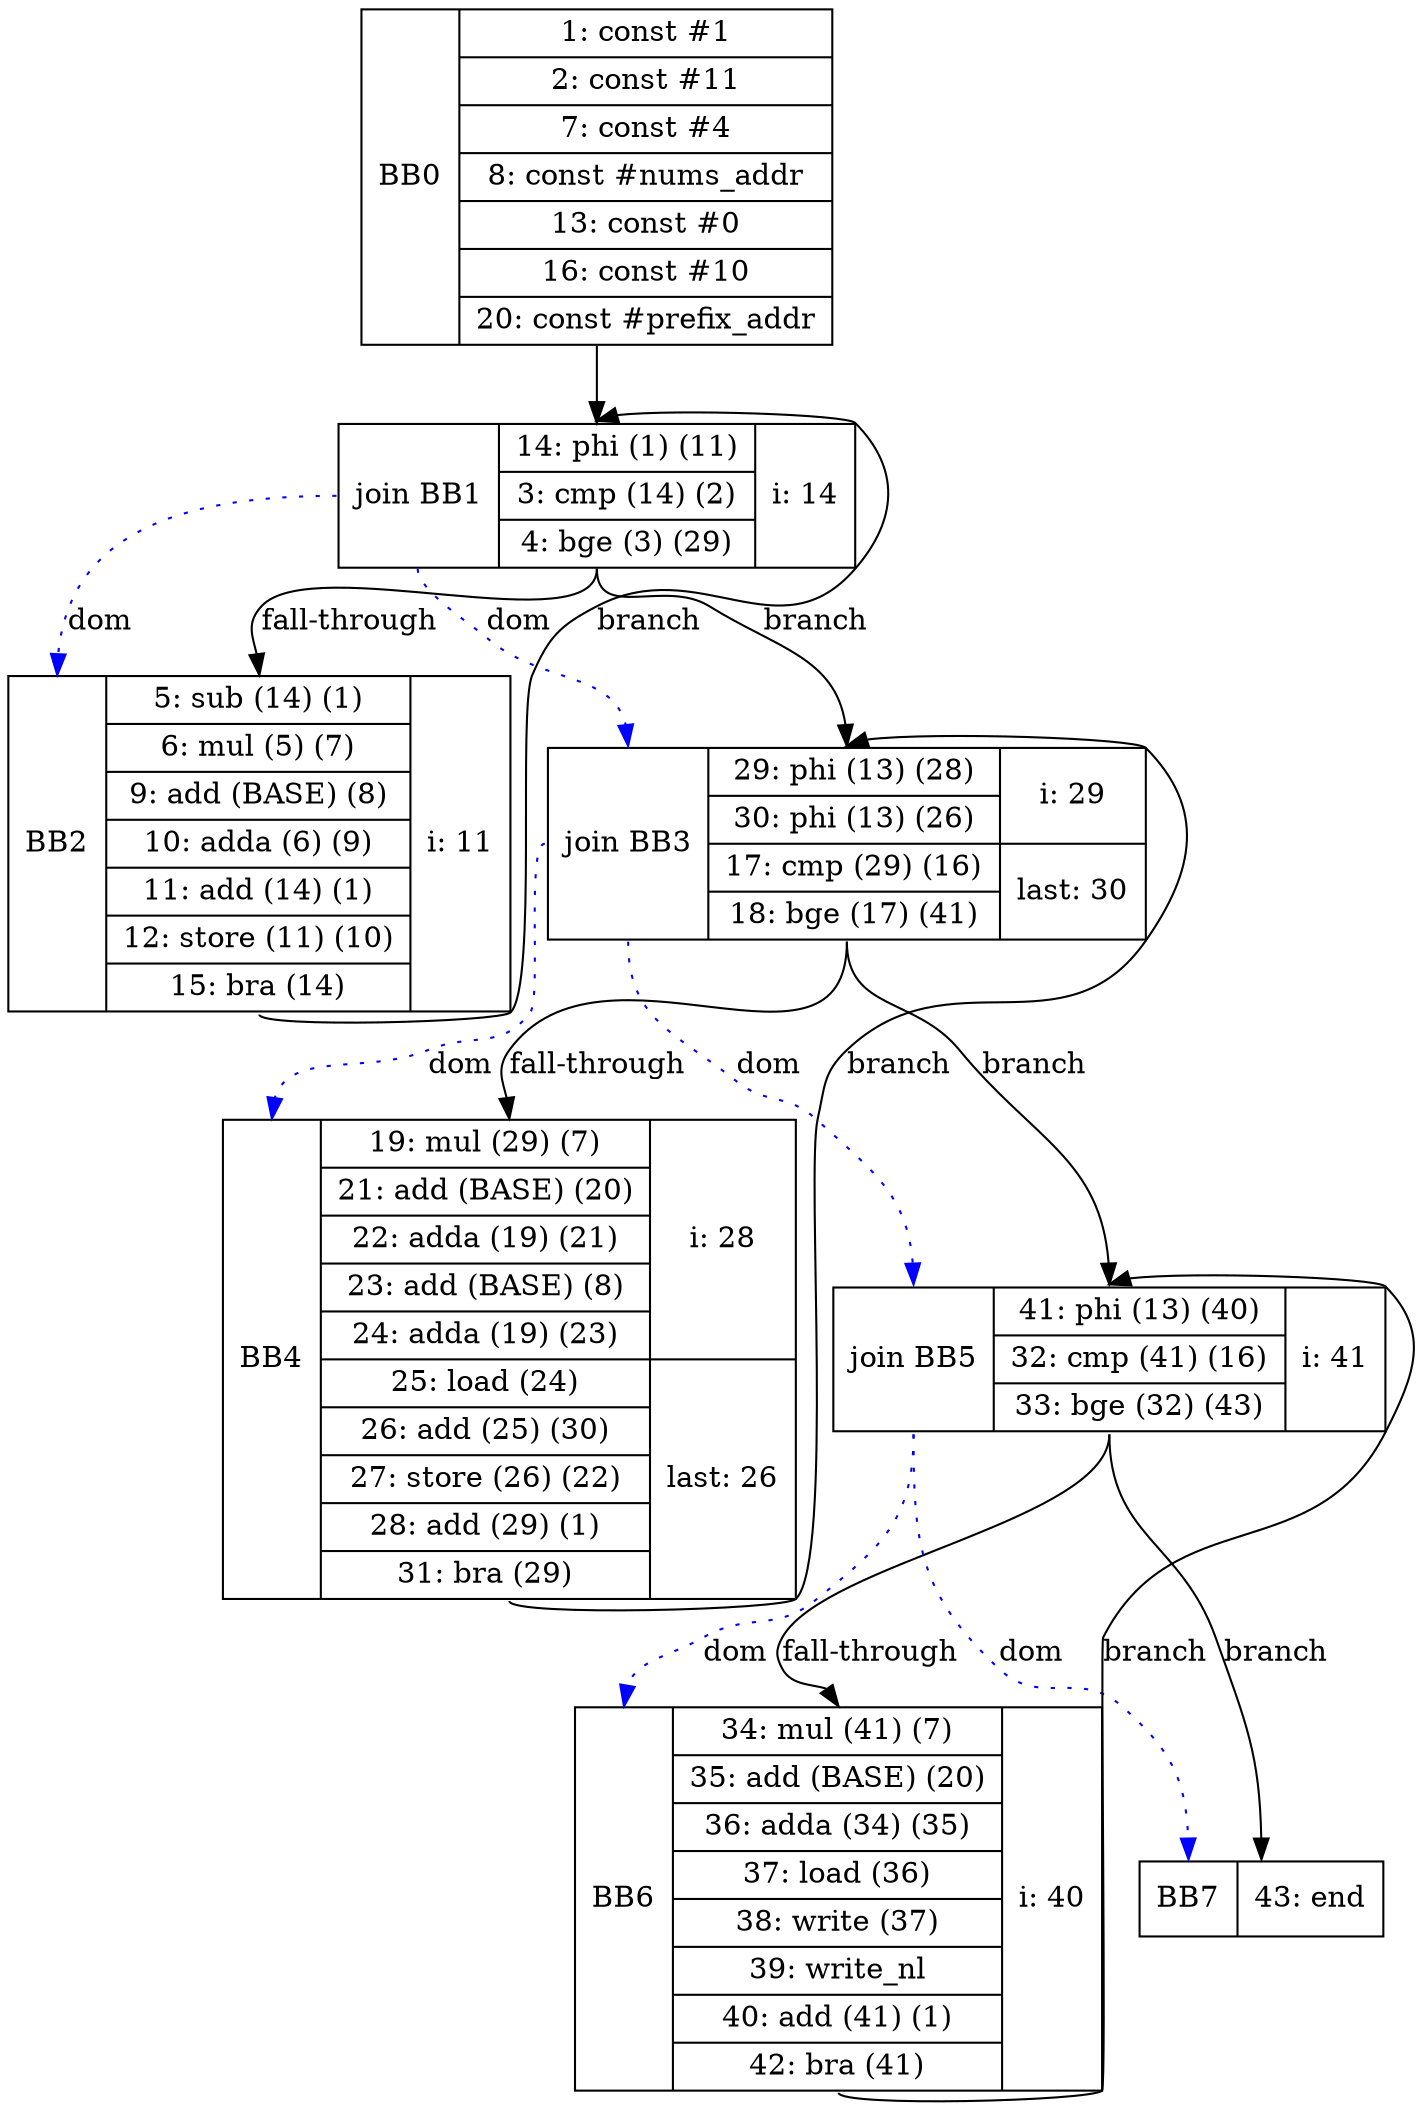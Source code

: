 digraph G {
bb0 [shape=record, label="<b>BB0 | {1: const #1|2: const #11|7: const #4|8: const #nums_addr|13: const #0|16: const #10|20: const #prefix_addr}"];
bb1 [shape=record, label="<b>join BB1 | {14: phi (1) (11)|3: cmp (14) (2)|4: bge (3) (29)}| {i: 14}"];
bb2 [shape=record, label="<b>BB2 | {5: sub (14) (1)|6: mul (5) (7)|9: add (BASE) (8)|10: adda (6) (9)|11: add (14) (1)|12: store (11) (10)|15: bra (14)}| {i: 11}"];
bb3 [shape=record, label="<b>join BB3 | {29: phi (13) (28)|30: phi (13) (26)|17: cmp (29) (16)|18: bge (17) (41)}| {i: 29 | last: 30}"];
bb4 [shape=record, label="<b>BB4 | {19: mul (29) (7)|21: add (BASE) (20)|22: adda (19) (21)|23: add (BASE) (8)|24: adda (19) (23)|25: load (24)|26: add (25) (30)|27: store (26) (22)|28: add (29) (1)|31: bra (29)}| {i: 28 | last: 26}"];
bb5 [shape=record, label="<b>join BB5 | {41: phi (13) (40)|32: cmp (41) (16)|33: bge (32) (43)}| {i: 41}"];
bb6 [shape=record, label="<b>BB6 | {34: mul (41) (7)|35: add (BASE) (20)|36: adda (34) (35)|37: load (36)|38: write (37)|39: write_nl|40: add (41) (1)|42: bra (41)}| {i: 40}"];
bb7 [shape=record, label="<b>BB7 | {43: end}"];
bb0:s -> bb1:n ;
bb2:s -> bb1:n [label="branch"];
bb1:s -> bb2:n [label="fall-through"];
bb1:s -> bb3:n [label="branch"];
bb4:s -> bb3:n [label="branch"];
bb3:s -> bb4:n [label="fall-through"];
bb3:s -> bb5:n [label="branch"];
bb6:s -> bb5:n [label="branch"];
bb5:s -> bb6:n [label="fall-through"];
bb5:s -> bb7:n [label="branch"];
bb1:b -> bb2:b [color=blue, style=dotted, label="dom"];
bb1:b -> bb3:b [color=blue, style=dotted, label="dom"];
bb3:b -> bb4:b [color=blue, style=dotted, label="dom"];
bb3:b -> bb5:b [color=blue, style=dotted, label="dom"];
bb5:b -> bb6:b [color=blue, style=dotted, label="dom"];
bb5:b -> bb7:b [color=blue, style=dotted, label="dom"];
}